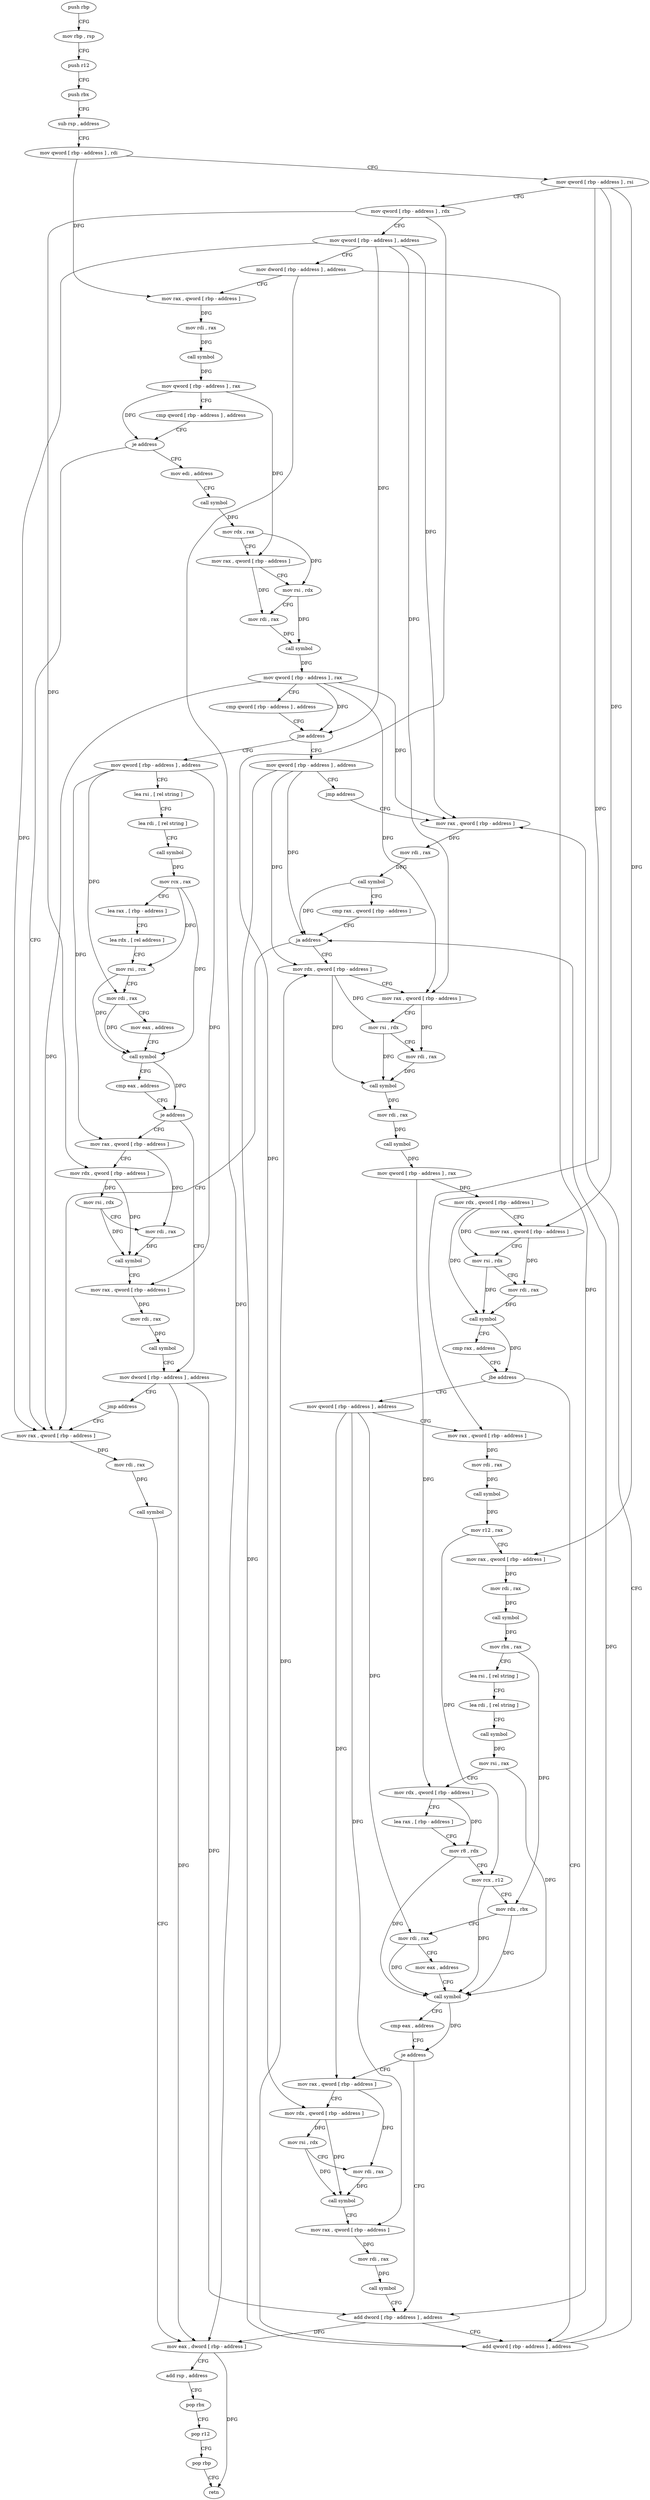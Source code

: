 digraph "func" {
"126886" [label = "push rbp" ]
"126887" [label = "mov rbp , rsp" ]
"126890" [label = "push r12" ]
"126892" [label = "push rbx" ]
"126893" [label = "sub rsp , address" ]
"126897" [label = "mov qword [ rbp - address ] , rdi" ]
"126901" [label = "mov qword [ rbp - address ] , rsi" ]
"126905" [label = "mov qword [ rbp - address ] , rdx" ]
"126909" [label = "mov qword [ rbp - address ] , address" ]
"126917" [label = "mov dword [ rbp - address ] , address" ]
"126924" [label = "mov rax , qword [ rbp - address ]" ]
"126928" [label = "mov rdi , rax" ]
"126931" [label = "call symbol" ]
"126936" [label = "mov qword [ rbp - address ] , rax" ]
"126940" [label = "cmp qword [ rbp - address ] , address" ]
"126945" [label = "je address" ]
"127325" [label = "mov rax , qword [ rbp - address ]" ]
"126951" [label = "mov edi , address" ]
"127329" [label = "mov rdi , rax" ]
"127332" [label = "call symbol" ]
"127337" [label = "mov eax , dword [ rbp - address ]" ]
"127340" [label = "add rsp , address" ]
"127344" [label = "pop rbx" ]
"127345" [label = "pop r12" ]
"127347" [label = "pop rbp" ]
"127348" [label = "retn" ]
"126956" [label = "call symbol" ]
"126961" [label = "mov rdx , rax" ]
"126964" [label = "mov rax , qword [ rbp - address ]" ]
"126968" [label = "mov rsi , rdx" ]
"126971" [label = "mov rdi , rax" ]
"126974" [label = "call symbol" ]
"126979" [label = "mov qword [ rbp - address ] , rax" ]
"126983" [label = "cmp qword [ rbp - address ] , address" ]
"126988" [label = "jne address" ]
"127095" [label = "mov qword [ rbp - address ] , address" ]
"126990" [label = "mov qword [ rbp - address ] , address" ]
"127103" [label = "jmp address" ]
"127303" [label = "mov rax , qword [ rbp - address ]" ]
"126998" [label = "lea rsi , [ rel string ]" ]
"127005" [label = "lea rdi , [ rel string ]" ]
"127012" [label = "call symbol" ]
"127017" [label = "mov rcx , rax" ]
"127020" [label = "lea rax , [ rbp - address ]" ]
"127024" [label = "lea rdx , [ rel address ]" ]
"127031" [label = "mov rsi , rcx" ]
"127034" [label = "mov rdi , rax" ]
"127037" [label = "mov eax , address" ]
"127042" [label = "call symbol" ]
"127047" [label = "cmp eax , address" ]
"127050" [label = "je address" ]
"127083" [label = "mov dword [ rbp - address ] , address" ]
"127052" [label = "mov rax , qword [ rbp - address ]" ]
"127307" [label = "mov rdi , rax" ]
"127310" [label = "call symbol" ]
"127315" [label = "cmp rax , qword [ rbp - address ]" ]
"127319" [label = "ja address" ]
"127108" [label = "mov rdx , qword [ rbp - address ]" ]
"127090" [label = "jmp address" ]
"127056" [label = "mov rdx , qword [ rbp - address ]" ]
"127060" [label = "mov rsi , rdx" ]
"127063" [label = "mov rdi , rax" ]
"127066" [label = "call symbol" ]
"127071" [label = "mov rax , qword [ rbp - address ]" ]
"127075" [label = "mov rdi , rax" ]
"127078" [label = "call symbol" ]
"127112" [label = "mov rax , qword [ rbp - address ]" ]
"127116" [label = "mov rsi , rdx" ]
"127119" [label = "mov rdi , rax" ]
"127122" [label = "call symbol" ]
"127127" [label = "mov rdi , rax" ]
"127130" [label = "call symbol" ]
"127135" [label = "mov qword [ rbp - address ] , rax" ]
"127139" [label = "mov rdx , qword [ rbp - address ]" ]
"127143" [label = "mov rax , qword [ rbp - address ]" ]
"127147" [label = "mov rsi , rdx" ]
"127150" [label = "mov rdi , rax" ]
"127153" [label = "call symbol" ]
"127158" [label = "cmp rax , address" ]
"127162" [label = "jbe address" ]
"127298" [label = "add qword [ rbp - address ] , address" ]
"127168" [label = "mov qword [ rbp - address ] , address" ]
"127176" [label = "mov rax , qword [ rbp - address ]" ]
"127180" [label = "mov rdi , rax" ]
"127183" [label = "call symbol" ]
"127188" [label = "mov r12 , rax" ]
"127191" [label = "mov rax , qword [ rbp - address ]" ]
"127195" [label = "mov rdi , rax" ]
"127198" [label = "call symbol" ]
"127203" [label = "mov rbx , rax" ]
"127206" [label = "lea rsi , [ rel string ]" ]
"127213" [label = "lea rdi , [ rel string ]" ]
"127220" [label = "call symbol" ]
"127225" [label = "mov rsi , rax" ]
"127228" [label = "mov rdx , qword [ rbp - address ]" ]
"127232" [label = "lea rax , [ rbp - address ]" ]
"127236" [label = "mov r8 , rdx" ]
"127239" [label = "mov rcx , r12" ]
"127242" [label = "mov rdx , rbx" ]
"127245" [label = "mov rdi , rax" ]
"127248" [label = "mov eax , address" ]
"127253" [label = "call symbol" ]
"127258" [label = "cmp eax , address" ]
"127261" [label = "je address" ]
"127294" [label = "add dword [ rbp - address ] , address" ]
"127263" [label = "mov rax , qword [ rbp - address ]" ]
"127267" [label = "mov rdx , qword [ rbp - address ]" ]
"127271" [label = "mov rsi , rdx" ]
"127274" [label = "mov rdi , rax" ]
"127277" [label = "call symbol" ]
"127282" [label = "mov rax , qword [ rbp - address ]" ]
"127286" [label = "mov rdi , rax" ]
"127289" [label = "call symbol" ]
"126886" -> "126887" [ label = "CFG" ]
"126887" -> "126890" [ label = "CFG" ]
"126890" -> "126892" [ label = "CFG" ]
"126892" -> "126893" [ label = "CFG" ]
"126893" -> "126897" [ label = "CFG" ]
"126897" -> "126901" [ label = "CFG" ]
"126897" -> "126924" [ label = "DFG" ]
"126901" -> "126905" [ label = "CFG" ]
"126901" -> "127143" [ label = "DFG" ]
"126901" -> "127176" [ label = "DFG" ]
"126901" -> "127191" [ label = "DFG" ]
"126905" -> "126909" [ label = "CFG" ]
"126905" -> "127056" [ label = "DFG" ]
"126905" -> "127267" [ label = "DFG" ]
"126909" -> "126917" [ label = "CFG" ]
"126909" -> "127325" [ label = "DFG" ]
"126909" -> "126988" [ label = "DFG" ]
"126909" -> "127303" [ label = "DFG" ]
"126909" -> "127112" [ label = "DFG" ]
"126917" -> "126924" [ label = "CFG" ]
"126917" -> "127337" [ label = "DFG" ]
"126917" -> "127294" [ label = "DFG" ]
"126924" -> "126928" [ label = "DFG" ]
"126928" -> "126931" [ label = "DFG" ]
"126931" -> "126936" [ label = "DFG" ]
"126936" -> "126940" [ label = "CFG" ]
"126936" -> "126945" [ label = "DFG" ]
"126936" -> "126964" [ label = "DFG" ]
"126940" -> "126945" [ label = "CFG" ]
"126945" -> "127325" [ label = "CFG" ]
"126945" -> "126951" [ label = "CFG" ]
"127325" -> "127329" [ label = "DFG" ]
"126951" -> "126956" [ label = "CFG" ]
"127329" -> "127332" [ label = "DFG" ]
"127332" -> "127337" [ label = "CFG" ]
"127337" -> "127340" [ label = "CFG" ]
"127337" -> "127348" [ label = "DFG" ]
"127340" -> "127344" [ label = "CFG" ]
"127344" -> "127345" [ label = "CFG" ]
"127345" -> "127347" [ label = "CFG" ]
"127347" -> "127348" [ label = "CFG" ]
"126956" -> "126961" [ label = "DFG" ]
"126961" -> "126964" [ label = "CFG" ]
"126961" -> "126968" [ label = "DFG" ]
"126964" -> "126968" [ label = "CFG" ]
"126964" -> "126971" [ label = "DFG" ]
"126968" -> "126971" [ label = "CFG" ]
"126968" -> "126974" [ label = "DFG" ]
"126971" -> "126974" [ label = "DFG" ]
"126974" -> "126979" [ label = "DFG" ]
"126979" -> "126983" [ label = "CFG" ]
"126979" -> "127325" [ label = "DFG" ]
"126979" -> "126988" [ label = "DFG" ]
"126979" -> "127303" [ label = "DFG" ]
"126979" -> "127112" [ label = "DFG" ]
"126983" -> "126988" [ label = "CFG" ]
"126988" -> "127095" [ label = "CFG" ]
"126988" -> "126990" [ label = "CFG" ]
"127095" -> "127103" [ label = "CFG" ]
"127095" -> "127319" [ label = "DFG" ]
"127095" -> "127108" [ label = "DFG" ]
"127095" -> "127298" [ label = "DFG" ]
"126990" -> "126998" [ label = "CFG" ]
"126990" -> "127052" [ label = "DFG" ]
"126990" -> "127071" [ label = "DFG" ]
"126990" -> "127034" [ label = "DFG" ]
"127103" -> "127303" [ label = "CFG" ]
"127303" -> "127307" [ label = "DFG" ]
"126998" -> "127005" [ label = "CFG" ]
"127005" -> "127012" [ label = "CFG" ]
"127012" -> "127017" [ label = "DFG" ]
"127017" -> "127020" [ label = "CFG" ]
"127017" -> "127031" [ label = "DFG" ]
"127017" -> "127042" [ label = "DFG" ]
"127020" -> "127024" [ label = "CFG" ]
"127024" -> "127031" [ label = "CFG" ]
"127031" -> "127034" [ label = "CFG" ]
"127031" -> "127042" [ label = "DFG" ]
"127034" -> "127037" [ label = "CFG" ]
"127034" -> "127042" [ label = "DFG" ]
"127037" -> "127042" [ label = "CFG" ]
"127042" -> "127047" [ label = "CFG" ]
"127042" -> "127050" [ label = "DFG" ]
"127047" -> "127050" [ label = "CFG" ]
"127050" -> "127083" [ label = "CFG" ]
"127050" -> "127052" [ label = "CFG" ]
"127083" -> "127090" [ label = "CFG" ]
"127083" -> "127337" [ label = "DFG" ]
"127083" -> "127294" [ label = "DFG" ]
"127052" -> "127056" [ label = "CFG" ]
"127052" -> "127063" [ label = "DFG" ]
"127307" -> "127310" [ label = "DFG" ]
"127310" -> "127315" [ label = "CFG" ]
"127310" -> "127319" [ label = "DFG" ]
"127315" -> "127319" [ label = "CFG" ]
"127319" -> "127108" [ label = "CFG" ]
"127319" -> "127325" [ label = "CFG" ]
"127108" -> "127112" [ label = "CFG" ]
"127108" -> "127116" [ label = "DFG" ]
"127108" -> "127122" [ label = "DFG" ]
"127090" -> "127325" [ label = "CFG" ]
"127056" -> "127060" [ label = "DFG" ]
"127056" -> "127066" [ label = "DFG" ]
"127060" -> "127063" [ label = "CFG" ]
"127060" -> "127066" [ label = "DFG" ]
"127063" -> "127066" [ label = "DFG" ]
"127066" -> "127071" [ label = "CFG" ]
"127071" -> "127075" [ label = "DFG" ]
"127075" -> "127078" [ label = "DFG" ]
"127078" -> "127083" [ label = "CFG" ]
"127112" -> "127116" [ label = "CFG" ]
"127112" -> "127119" [ label = "DFG" ]
"127116" -> "127119" [ label = "CFG" ]
"127116" -> "127122" [ label = "DFG" ]
"127119" -> "127122" [ label = "DFG" ]
"127122" -> "127127" [ label = "DFG" ]
"127127" -> "127130" [ label = "DFG" ]
"127130" -> "127135" [ label = "DFG" ]
"127135" -> "127139" [ label = "DFG" ]
"127135" -> "127228" [ label = "DFG" ]
"127139" -> "127143" [ label = "CFG" ]
"127139" -> "127147" [ label = "DFG" ]
"127139" -> "127153" [ label = "DFG" ]
"127143" -> "127147" [ label = "CFG" ]
"127143" -> "127150" [ label = "DFG" ]
"127147" -> "127150" [ label = "CFG" ]
"127147" -> "127153" [ label = "DFG" ]
"127150" -> "127153" [ label = "DFG" ]
"127153" -> "127158" [ label = "CFG" ]
"127153" -> "127162" [ label = "DFG" ]
"127158" -> "127162" [ label = "CFG" ]
"127162" -> "127298" [ label = "CFG" ]
"127162" -> "127168" [ label = "CFG" ]
"127298" -> "127303" [ label = "CFG" ]
"127298" -> "127319" [ label = "DFG" ]
"127298" -> "127108" [ label = "DFG" ]
"127168" -> "127176" [ label = "CFG" ]
"127168" -> "127263" [ label = "DFG" ]
"127168" -> "127282" [ label = "DFG" ]
"127168" -> "127245" [ label = "DFG" ]
"127176" -> "127180" [ label = "DFG" ]
"127180" -> "127183" [ label = "DFG" ]
"127183" -> "127188" [ label = "DFG" ]
"127188" -> "127191" [ label = "CFG" ]
"127188" -> "127239" [ label = "DFG" ]
"127191" -> "127195" [ label = "DFG" ]
"127195" -> "127198" [ label = "DFG" ]
"127198" -> "127203" [ label = "DFG" ]
"127203" -> "127206" [ label = "CFG" ]
"127203" -> "127242" [ label = "DFG" ]
"127206" -> "127213" [ label = "CFG" ]
"127213" -> "127220" [ label = "CFG" ]
"127220" -> "127225" [ label = "DFG" ]
"127225" -> "127228" [ label = "CFG" ]
"127225" -> "127253" [ label = "DFG" ]
"127228" -> "127232" [ label = "CFG" ]
"127228" -> "127236" [ label = "DFG" ]
"127232" -> "127236" [ label = "CFG" ]
"127236" -> "127239" [ label = "CFG" ]
"127236" -> "127253" [ label = "DFG" ]
"127239" -> "127242" [ label = "CFG" ]
"127239" -> "127253" [ label = "DFG" ]
"127242" -> "127245" [ label = "CFG" ]
"127242" -> "127253" [ label = "DFG" ]
"127245" -> "127248" [ label = "CFG" ]
"127245" -> "127253" [ label = "DFG" ]
"127248" -> "127253" [ label = "CFG" ]
"127253" -> "127258" [ label = "CFG" ]
"127253" -> "127261" [ label = "DFG" ]
"127258" -> "127261" [ label = "CFG" ]
"127261" -> "127294" [ label = "CFG" ]
"127261" -> "127263" [ label = "CFG" ]
"127294" -> "127298" [ label = "CFG" ]
"127294" -> "127337" [ label = "DFG" ]
"127263" -> "127267" [ label = "CFG" ]
"127263" -> "127274" [ label = "DFG" ]
"127267" -> "127271" [ label = "DFG" ]
"127267" -> "127277" [ label = "DFG" ]
"127271" -> "127274" [ label = "CFG" ]
"127271" -> "127277" [ label = "DFG" ]
"127274" -> "127277" [ label = "DFG" ]
"127277" -> "127282" [ label = "CFG" ]
"127282" -> "127286" [ label = "DFG" ]
"127286" -> "127289" [ label = "DFG" ]
"127289" -> "127294" [ label = "CFG" ]
}
